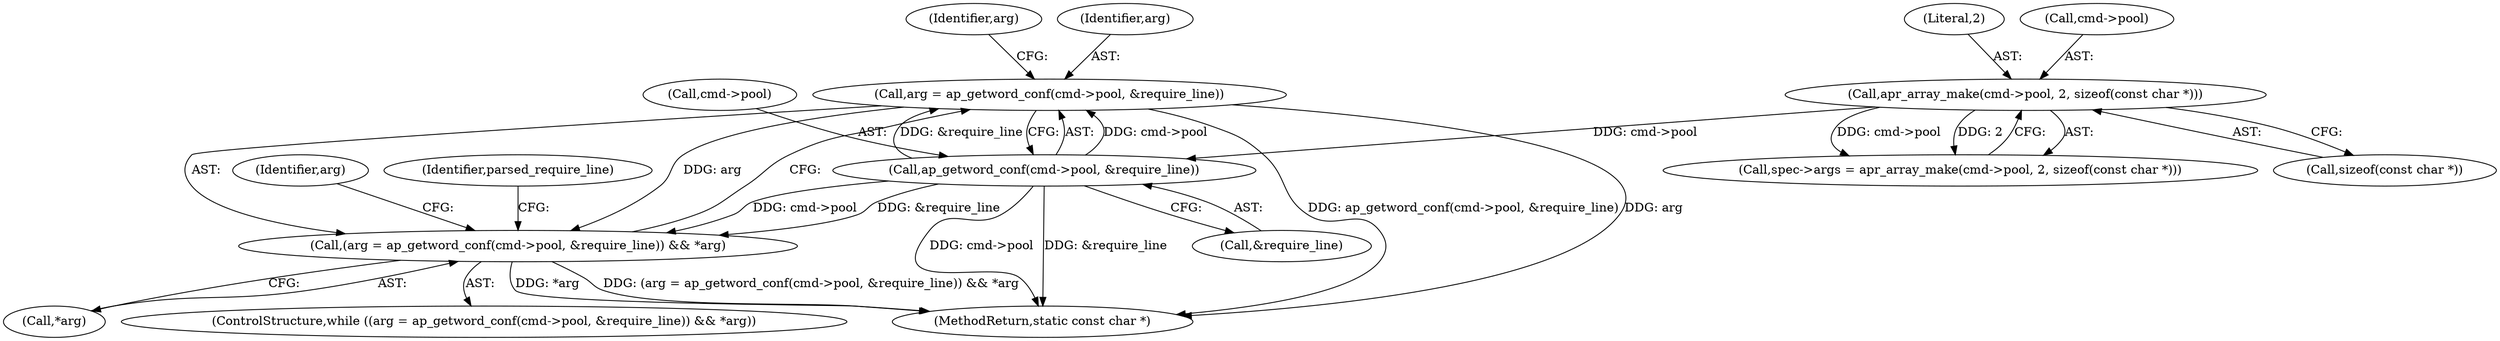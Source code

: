 digraph "0_httpd_3f1693d558d0758f829c8b53993f1749ddf6ffcb_0@pointer" {
"1000150" [label="(Call,arg = ap_getword_conf(cmd->pool, &require_line))"];
"1000152" [label="(Call,ap_getword_conf(cmd->pool, &require_line))"];
"1000141" [label="(Call,apr_array_make(cmd->pool, 2, sizeof(const char *)))"];
"1000149" [label="(Call,(arg = ap_getword_conf(cmd->pool, &require_line)) && *arg)"];
"1000146" [label="(Call,sizeof(const char *))"];
"1000153" [label="(Call,cmd->pool)"];
"1000152" [label="(Call,ap_getword_conf(cmd->pool, &require_line))"];
"1000141" [label="(Call,apr_array_make(cmd->pool, 2, sizeof(const char *)))"];
"1000159" [label="(Identifier,arg)"];
"1000145" [label="(Literal,2)"];
"1000150" [label="(Call,arg = ap_getword_conf(cmd->pool, &require_line))"];
"1000168" [label="(MethodReturn,static const char *)"];
"1000158" [label="(Call,*arg)"];
"1000156" [label="(Call,&require_line)"];
"1000142" [label="(Call,cmd->pool)"];
"1000151" [label="(Identifier,arg)"];
"1000161" [label="(Identifier,arg)"];
"1000164" [label="(Identifier,parsed_require_line)"];
"1000148" [label="(ControlStructure,while ((arg = ap_getword_conf(cmd->pool, &require_line)) && *arg))"];
"1000149" [label="(Call,(arg = ap_getword_conf(cmd->pool, &require_line)) && *arg)"];
"1000137" [label="(Call,spec->args = apr_array_make(cmd->pool, 2, sizeof(const char *)))"];
"1000150" -> "1000149"  [label="AST: "];
"1000150" -> "1000152"  [label="CFG: "];
"1000151" -> "1000150"  [label="AST: "];
"1000152" -> "1000150"  [label="AST: "];
"1000159" -> "1000150"  [label="CFG: "];
"1000149" -> "1000150"  [label="CFG: "];
"1000150" -> "1000168"  [label="DDG: ap_getword_conf(cmd->pool, &require_line)"];
"1000150" -> "1000168"  [label="DDG: arg"];
"1000150" -> "1000149"  [label="DDG: arg"];
"1000152" -> "1000150"  [label="DDG: cmd->pool"];
"1000152" -> "1000150"  [label="DDG: &require_line"];
"1000152" -> "1000156"  [label="CFG: "];
"1000153" -> "1000152"  [label="AST: "];
"1000156" -> "1000152"  [label="AST: "];
"1000152" -> "1000168"  [label="DDG: cmd->pool"];
"1000152" -> "1000168"  [label="DDG: &require_line"];
"1000152" -> "1000149"  [label="DDG: cmd->pool"];
"1000152" -> "1000149"  [label="DDG: &require_line"];
"1000141" -> "1000152"  [label="DDG: cmd->pool"];
"1000141" -> "1000137"  [label="AST: "];
"1000141" -> "1000146"  [label="CFG: "];
"1000142" -> "1000141"  [label="AST: "];
"1000145" -> "1000141"  [label="AST: "];
"1000146" -> "1000141"  [label="AST: "];
"1000137" -> "1000141"  [label="CFG: "];
"1000141" -> "1000137"  [label="DDG: cmd->pool"];
"1000141" -> "1000137"  [label="DDG: 2"];
"1000149" -> "1000148"  [label="AST: "];
"1000149" -> "1000158"  [label="CFG: "];
"1000158" -> "1000149"  [label="AST: "];
"1000161" -> "1000149"  [label="CFG: "];
"1000164" -> "1000149"  [label="CFG: "];
"1000149" -> "1000168"  [label="DDG: (arg = ap_getword_conf(cmd->pool, &require_line)) && *arg"];
"1000149" -> "1000168"  [label="DDG: *arg"];
}
